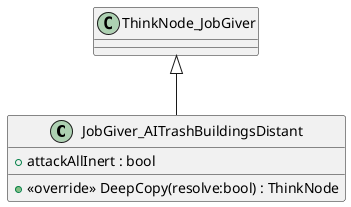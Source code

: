 @startuml
class JobGiver_AITrashBuildingsDistant {
    + attackAllInert : bool
    + <<override>> DeepCopy(resolve:bool) : ThinkNode
}
ThinkNode_JobGiver <|-- JobGiver_AITrashBuildingsDistant
@enduml
